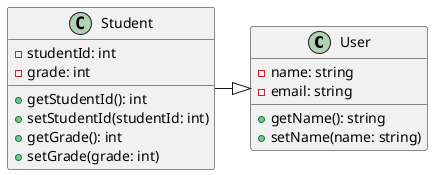 @startuml

class User {
    -name: string
    -email: string
    
    +getName(): string
    +setName(name: string)
}

class Student {
    -studentId: int
    -grade: int
    
    +getStudentId(): int
    +setStudentId(studentId: int)
    +getGrade(): int
    +setGrade(grade: int)
}

Student -|> User 
' Student is a subclass of User
@enduml